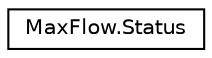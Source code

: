 digraph "Graphical Class Hierarchy"
{
 // LATEX_PDF_SIZE
  edge [fontname="Helvetica",fontsize="10",labelfontname="Helvetica",labelfontsize="10"];
  node [fontname="Helvetica",fontsize="10",shape=record];
  rankdir="LR";
  Node0 [label="MaxFlow.Status",height=0.2,width=0.4,color="black", fillcolor="white", style="filled",URL="$enumcom_1_1google_1_1ortools_1_1graph_1_1MaxFlow_1_1Status.html",tooltip=" "];
}
